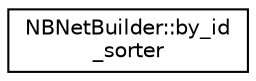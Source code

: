 digraph "Graphical Class Hierarchy"
{
  edge [fontname="Helvetica",fontsize="10",labelfontname="Helvetica",labelfontsize="10"];
  node [fontname="Helvetica",fontsize="10",shape=record];
  rankdir="LR";
  Node0 [label="NBNetBuilder::by_id\l_sorter",height=0.2,width=0.4,color="black", fillcolor="white", style="filled",URL="$d9/d27/class_n_b_net_builder_1_1by__id__sorter.html",tooltip="Sorts nodes by their ids. "];
}
